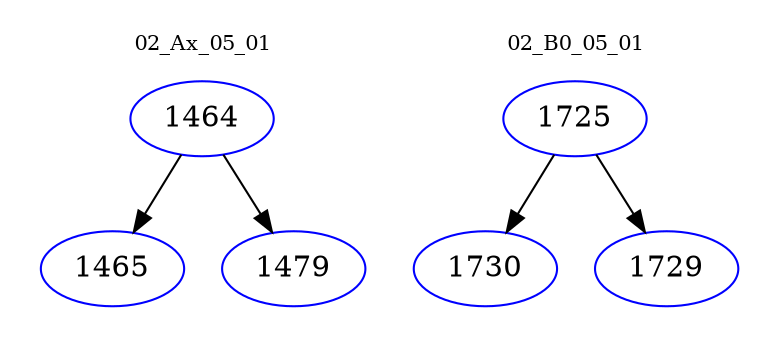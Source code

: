 digraph{
subgraph cluster_0 {
color = white
label = "02_Ax_05_01";
fontsize=10;
T0_1464 [label="1464", color="blue"]
T0_1464 -> T0_1465 [color="black"]
T0_1465 [label="1465", color="blue"]
T0_1464 -> T0_1479 [color="black"]
T0_1479 [label="1479", color="blue"]
}
subgraph cluster_1 {
color = white
label = "02_B0_05_01";
fontsize=10;
T1_1725 [label="1725", color="blue"]
T1_1725 -> T1_1730 [color="black"]
T1_1730 [label="1730", color="blue"]
T1_1725 -> T1_1729 [color="black"]
T1_1729 [label="1729", color="blue"]
}
}
